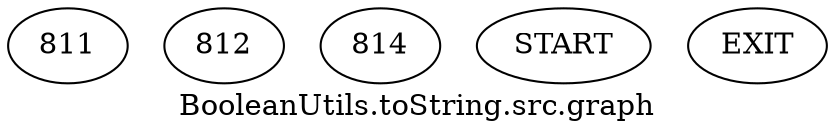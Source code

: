 /* --------------------------------------------------- */
/* Generated by Dr. Garbage Control Flow Graph Factory */
/* http://www.drgarbage.com                            */
/* Version: 4.5.0.201508311741                         */
/* Retrieved on: 2020-01-06 14:09:19.444               */
/* --------------------------------------------------- */
digraph "BooleanUtils.toString.src.graph" {
 graph [label="BooleanUtils.toString.src.graph"];
 2 [label="811" ]
 3 [label="812" ]
 4 [label="814" ]
 5 [label="START" ]
 6 [label="EXIT" ]
 5  2
 2  3
 2  4
 3  6
 4  6
}
